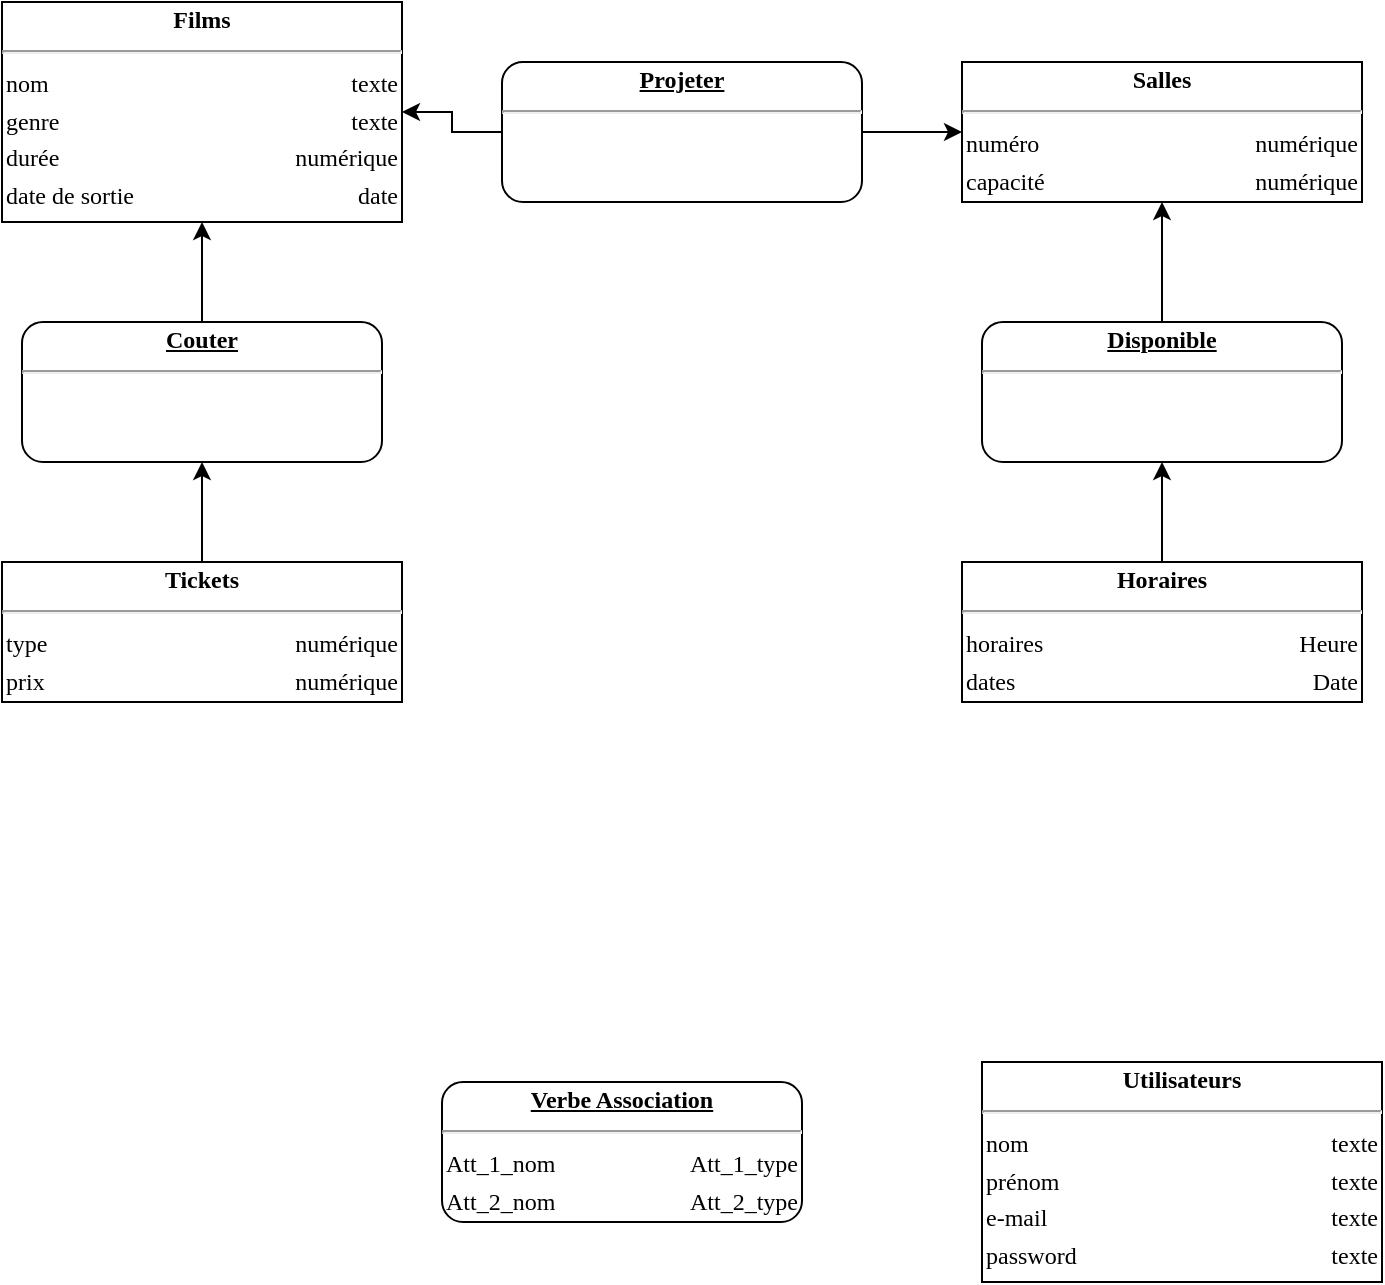 <mxfile version="13.6.2" type="device"><diagram id="JvrTZVK5cnwr7nL8Mq3c" name="Page-1"><mxGraphModel dx="1422" dy="822" grid="1" gridSize="10" guides="1" tooltips="1" connect="1" arrows="1" fold="1" page="1" pageScale="1" pageWidth="827" pageHeight="1169" math="0" shadow="0"><root><mxCell id="0"/><mxCell id="1" parent="0"/><mxCell id="Azbq-qf9ZeGeU0OZOOEb-6" value="&lt;div style=&quot;box-sizing: border-box ; width: 100% ; padding: 2px&quot;&gt;&lt;b&gt;&lt;u style=&quot;background-color: rgb(255 , 255 , 255)&quot;&gt;Verbe Association&lt;/u&gt;&lt;/b&gt;&lt;/div&gt;&lt;hr&gt;&lt;table style=&quot;width: 100% ; font-size: 1em&quot; cellpadding=&quot;2&quot; cellspacing=&quot;0&quot;&gt;&lt;tbody&gt;&lt;tr&gt;&lt;td style=&quot;text-align: left&quot;&gt;Att_1_nom&lt;/td&gt;&lt;td style=&quot;text-align: right&quot;&gt;Att_1_type&lt;br&gt;&lt;/td&gt;&lt;/tr&gt;&lt;tr&gt;&lt;td style=&quot;text-align: left&quot;&gt;Att_2_nom&lt;br&gt;&lt;/td&gt;&lt;td style=&quot;text-align: right&quot;&gt;Att_2_type&lt;br&gt;&lt;/td&gt;&lt;/tr&gt;&lt;/tbody&gt;&lt;/table&gt;" style="verticalAlign=top;align=center;overflow=fill;html=1;rounded=1;shadow=0;comic=0;labelBackgroundColor=none;strokeColor=#000000;strokeWidth=1;fillColor=#ffffff;fontFamily=Verdana;fontSize=12;fontColor=#000000;" parent="1" vertex="1"><mxGeometry x="320" y="630" width="180" height="70" as="geometry"/></mxCell><mxCell id="Azbq-qf9ZeGeU0OZOOEb-9" value="&lt;div style=&quot;box-sizing: border-box ; width: 100% ; padding: 2px&quot;&gt;&lt;span style=&quot;background-color: rgb(255 , 255 , 255)&quot;&gt;&lt;b&gt;Films&lt;/b&gt;&lt;/span&gt;&lt;/div&gt;&lt;hr&gt;&lt;table style=&quot;width: 100% ; font-size: 1em&quot; cellpadding=&quot;2&quot; cellspacing=&quot;0&quot;&gt;&lt;tbody&gt;&lt;tr&gt;&lt;td style=&quot;text-align: left&quot;&gt;nom&amp;nbsp;&lt;/td&gt;&lt;td style=&quot;text-align: right&quot;&gt;texte&lt;/td&gt;&lt;/tr&gt;&lt;tr&gt;&lt;td style=&quot;text-align: left&quot;&gt;genre&lt;/td&gt;&lt;td style=&quot;text-align: right&quot;&gt;texte&lt;/td&gt;&lt;/tr&gt;&lt;tr&gt;&lt;td style=&quot;text-align: left&quot;&gt;durée&lt;/td&gt;&lt;td style=&quot;text-align: right&quot;&gt;numérique&lt;/td&gt;&lt;/tr&gt;&lt;tr&gt;&lt;td style=&quot;text-align: left&quot;&gt;date de sortie&lt;/td&gt;&lt;td style=&quot;text-align: right&quot;&gt;date&lt;/td&gt;&lt;/tr&gt;&lt;/tbody&gt;&lt;/table&gt;" style="verticalAlign=top;align=center;overflow=fill;html=1;rounded=0;shadow=0;comic=0;labelBackgroundColor=none;strokeColor=#000000;strokeWidth=1;fillColor=#ffffff;fontFamily=Verdana;fontSize=12;fontColor=#000000;" parent="1" vertex="1"><mxGeometry x="100" y="90" width="200" height="110" as="geometry"/></mxCell><mxCell id="Azbq-qf9ZeGeU0OZOOEb-11" value="&lt;div style=&quot;box-sizing: border-box ; width: 100% ; padding: 2px&quot;&gt;&lt;span style=&quot;background-color: rgb(255 , 255 , 255)&quot;&gt;&lt;b&gt;Salles&lt;/b&gt;&lt;/span&gt;&lt;/div&gt;&lt;hr&gt;&lt;table style=&quot;width: 100% ; font-size: 1em&quot; cellpadding=&quot;2&quot; cellspacing=&quot;0&quot;&gt;&lt;tbody&gt;&lt;tr&gt;&lt;td style=&quot;text-align: left&quot;&gt;numéro&lt;/td&gt;&lt;td style=&quot;text-align: right&quot;&gt;numérique&lt;/td&gt;&lt;/tr&gt;&lt;tr&gt;&lt;td style=&quot;text-align: left&quot;&gt;capacité&lt;/td&gt;&lt;td style=&quot;text-align: right&quot;&gt;numérique&lt;/td&gt;&lt;/tr&gt;&lt;tr&gt;&lt;td style=&quot;text-align: left&quot;&gt;&lt;/td&gt;&lt;td style=&quot;text-align: right&quot;&gt;&lt;br&gt;&lt;/td&gt;&lt;/tr&gt;&lt;/tbody&gt;&lt;/table&gt;" style="verticalAlign=top;align=center;overflow=fill;html=1;rounded=0;shadow=0;comic=0;labelBackgroundColor=none;strokeColor=#000000;strokeWidth=1;fillColor=#ffffff;fontFamily=Verdana;fontSize=12;fontColor=#000000;" parent="1" vertex="1"><mxGeometry x="580" y="120" width="200" height="70" as="geometry"/></mxCell><mxCell id="Ff4Xh8i-1WUFzODXfO_Q-9" style="edgeStyle=orthogonalEdgeStyle;rounded=0;orthogonalLoop=1;jettySize=auto;html=1;exitX=0.5;exitY=0;exitDx=0;exitDy=0;entryX=0.5;entryY=1;entryDx=0;entryDy=0;" edge="1" parent="1" source="Azbq-qf9ZeGeU0OZOOEb-12" target="Ff4Xh8i-1WUFzODXfO_Q-2"><mxGeometry relative="1" as="geometry"/></mxCell><mxCell id="Azbq-qf9ZeGeU0OZOOEb-12" value="&lt;div style=&quot;box-sizing: border-box ; width: 100% ; padding: 2px&quot;&gt;&lt;span style=&quot;background-color: rgb(255 , 255 , 255)&quot;&gt;&lt;b&gt;Tickets&lt;/b&gt;&lt;/span&gt;&lt;/div&gt;&lt;hr&gt;&lt;table style=&quot;width: 100% ; font-size: 1em&quot; cellpadding=&quot;2&quot; cellspacing=&quot;0&quot;&gt;&lt;tbody&gt;&lt;tr&gt;&lt;td style=&quot;text-align: left&quot;&gt;type&lt;/td&gt;&lt;td style=&quot;text-align: right&quot;&gt;numérique&lt;/td&gt;&lt;/tr&gt;&lt;tr&gt;&lt;td style=&quot;text-align: left&quot;&gt;prix&lt;/td&gt;&lt;td style=&quot;text-align: right&quot;&gt;numérique&lt;/td&gt;&lt;/tr&gt;&lt;tr&gt;&lt;td style=&quot;text-align: left&quot;&gt;&lt;/td&gt;&lt;td style=&quot;text-align: right&quot;&gt;&lt;br&gt;&lt;/td&gt;&lt;/tr&gt;&lt;/tbody&gt;&lt;/table&gt;" style="verticalAlign=top;align=center;overflow=fill;html=1;rounded=0;shadow=0;comic=0;labelBackgroundColor=none;strokeColor=#000000;strokeWidth=1;fillColor=#ffffff;fontFamily=Verdana;fontSize=12;fontColor=#000000;" parent="1" vertex="1"><mxGeometry x="100" y="370" width="200" height="70" as="geometry"/></mxCell><mxCell id="Ff4Xh8i-1WUFzODXfO_Q-11" style="edgeStyle=orthogonalEdgeStyle;rounded=0;orthogonalLoop=1;jettySize=auto;html=1;exitX=0.5;exitY=0;exitDx=0;exitDy=0;entryX=0.5;entryY=1;entryDx=0;entryDy=0;" edge="1" parent="1" source="Azbq-qf9ZeGeU0OZOOEb-13" target="Ff4Xh8i-1WUFzODXfO_Q-3"><mxGeometry relative="1" as="geometry"/></mxCell><mxCell id="Azbq-qf9ZeGeU0OZOOEb-13" value="&lt;div style=&quot;box-sizing: border-box ; width: 100% ; padding: 2px&quot;&gt;&lt;span style=&quot;background-color: rgb(255 , 255 , 255)&quot;&gt;&lt;b&gt;Horaires&lt;/b&gt;&lt;/span&gt;&lt;/div&gt;&lt;hr&gt;&lt;table style=&quot;width: 100% ; font-size: 1em&quot; cellpadding=&quot;2&quot; cellspacing=&quot;0&quot;&gt;&lt;tbody&gt;&lt;tr&gt;&lt;td style=&quot;text-align: left&quot;&gt;horaires&lt;/td&gt;&lt;td style=&quot;text-align: right&quot;&gt;Heure&lt;/td&gt;&lt;/tr&gt;&lt;tr&gt;&lt;td style=&quot;text-align: left&quot;&gt;dates&lt;/td&gt;&lt;td style=&quot;text-align: right&quot;&gt;Date&lt;/td&gt;&lt;/tr&gt;&lt;tr&gt;&lt;td style=&quot;text-align: left&quot;&gt;&lt;/td&gt;&lt;td style=&quot;text-align: right&quot;&gt;&lt;br&gt;&lt;/td&gt;&lt;/tr&gt;&lt;/tbody&gt;&lt;/table&gt;" style="verticalAlign=top;align=center;overflow=fill;html=1;rounded=0;shadow=0;comic=0;labelBackgroundColor=none;strokeColor=#000000;strokeWidth=1;fillColor=#ffffff;fontFamily=Verdana;fontSize=12;fontColor=#000000;" parent="1" vertex="1"><mxGeometry x="580" y="370" width="200" height="70" as="geometry"/></mxCell><mxCell id="Azbq-qf9ZeGeU0OZOOEb-14" value="&lt;div style=&quot;box-sizing: border-box ; width: 100% ; padding: 2px&quot;&gt;&lt;span style=&quot;background-color: rgb(255 , 255 , 255)&quot;&gt;&lt;b&gt;Utilisateurs&lt;/b&gt;&lt;/span&gt;&lt;/div&gt;&lt;hr&gt;&lt;table style=&quot;width: 100% ; font-size: 1em&quot; cellpadding=&quot;2&quot; cellspacing=&quot;0&quot;&gt;&lt;tbody&gt;&lt;tr&gt;&lt;td style=&quot;text-align: left&quot;&gt;nom&amp;nbsp;&lt;/td&gt;&lt;td style=&quot;text-align: right&quot;&gt;texte&lt;/td&gt;&lt;/tr&gt;&lt;tr&gt;&lt;td style=&quot;text-align: left&quot;&gt;prénom&amp;nbsp;&lt;/td&gt;&lt;td style=&quot;text-align: right&quot;&gt;texte&lt;/td&gt;&lt;/tr&gt;&lt;tr&gt;&lt;td style=&quot;text-align: left&quot;&gt;e-mail&lt;/td&gt;&lt;td style=&quot;text-align: right&quot;&gt;texte&lt;/td&gt;&lt;/tr&gt;&lt;tr&gt;&lt;td style=&quot;text-align: left&quot;&gt;password&lt;/td&gt;&lt;td style=&quot;text-align: right&quot;&gt;texte&lt;/td&gt;&lt;/tr&gt;&lt;/tbody&gt;&lt;/table&gt;" style="verticalAlign=top;align=center;overflow=fill;html=1;rounded=0;shadow=0;comic=0;labelBackgroundColor=none;strokeColor=#000000;strokeWidth=1;fillColor=#ffffff;fontFamily=Verdana;fontSize=12;fontColor=#000000;" parent="1" vertex="1"><mxGeometry x="590" y="620" width="200" height="110" as="geometry"/></mxCell><mxCell id="Ff4Xh8i-1WUFzODXfO_Q-10" style="edgeStyle=orthogonalEdgeStyle;rounded=0;orthogonalLoop=1;jettySize=auto;html=1;exitX=0.5;exitY=0;exitDx=0;exitDy=0;entryX=0.5;entryY=1;entryDx=0;entryDy=0;" edge="1" parent="1" source="Ff4Xh8i-1WUFzODXfO_Q-2" target="Azbq-qf9ZeGeU0OZOOEb-9"><mxGeometry relative="1" as="geometry"/></mxCell><mxCell id="Ff4Xh8i-1WUFzODXfO_Q-2" value="&lt;div style=&quot;box-sizing: border-box ; width: 100% ; padding: 2px&quot;&gt;&lt;span style=&quot;background-color: rgb(255 , 255 , 255)&quot;&gt;&lt;b&gt;&lt;u&gt;Couter&lt;/u&gt;&lt;/b&gt;&lt;/span&gt;&lt;/div&gt;&lt;hr&gt;&lt;table style=&quot;width: 100% ; font-size: 1em&quot; cellpadding=&quot;2&quot; cellspacing=&quot;0&quot;&gt;&lt;tbody&gt;&lt;tr&gt;&lt;td style=&quot;text-align: left&quot;&gt;&lt;br&gt;&lt;/td&gt;&lt;td style=&quot;text-align: right&quot;&gt;&lt;br&gt;&lt;/td&gt;&lt;/tr&gt;&lt;tr&gt;&lt;td style=&quot;text-align: left&quot;&gt;&lt;br&gt;&lt;/td&gt;&lt;td style=&quot;text-align: right&quot;&gt;&lt;br&gt;&lt;/td&gt;&lt;/tr&gt;&lt;/tbody&gt;&lt;/table&gt;" style="verticalAlign=top;align=center;overflow=fill;html=1;rounded=1;shadow=0;comic=0;labelBackgroundColor=none;strokeColor=#000000;strokeWidth=1;fillColor=#ffffff;fontFamily=Verdana;fontSize=12;fontColor=#000000;" vertex="1" parent="1"><mxGeometry x="110" y="250" width="180" height="70" as="geometry"/></mxCell><mxCell id="Ff4Xh8i-1WUFzODXfO_Q-12" style="edgeStyle=orthogonalEdgeStyle;rounded=0;orthogonalLoop=1;jettySize=auto;html=1;exitX=0.5;exitY=0;exitDx=0;exitDy=0;entryX=0.5;entryY=1;entryDx=0;entryDy=0;" edge="1" parent="1" source="Ff4Xh8i-1WUFzODXfO_Q-3" target="Azbq-qf9ZeGeU0OZOOEb-11"><mxGeometry relative="1" as="geometry"/></mxCell><mxCell id="Ff4Xh8i-1WUFzODXfO_Q-3" value="&lt;div style=&quot;box-sizing: border-box ; width: 100% ; padding: 2px&quot;&gt;&lt;span style=&quot;background-color: rgb(255 , 255 , 255)&quot;&gt;&lt;b&gt;&lt;u&gt;Disponible&lt;/u&gt;&lt;/b&gt;&lt;/span&gt;&lt;/div&gt;&lt;hr&gt;&lt;table style=&quot;width: 100% ; font-size: 1em&quot; cellpadding=&quot;2&quot; cellspacing=&quot;0&quot;&gt;&lt;tbody&gt;&lt;tr&gt;&lt;td style=&quot;text-align: left&quot;&gt;&lt;br&gt;&lt;/td&gt;&lt;td style=&quot;text-align: right&quot;&gt;&lt;br&gt;&lt;/td&gt;&lt;/tr&gt;&lt;tr&gt;&lt;td style=&quot;text-align: left&quot;&gt;&lt;br&gt;&lt;/td&gt;&lt;td style=&quot;text-align: right&quot;&gt;&lt;br&gt;&lt;/td&gt;&lt;/tr&gt;&lt;/tbody&gt;&lt;/table&gt;" style="verticalAlign=top;align=center;overflow=fill;html=1;rounded=1;shadow=0;comic=0;labelBackgroundColor=none;strokeColor=#000000;strokeWidth=1;fillColor=#ffffff;fontFamily=Verdana;fontSize=12;fontColor=#000000;" vertex="1" parent="1"><mxGeometry x="590" y="250" width="180" height="70" as="geometry"/></mxCell><mxCell id="Ff4Xh8i-1WUFzODXfO_Q-5" style="edgeStyle=orthogonalEdgeStyle;rounded=0;orthogonalLoop=1;jettySize=auto;html=1;exitX=1;exitY=0.5;exitDx=0;exitDy=0;entryX=0;entryY=0.5;entryDx=0;entryDy=0;" edge="1" parent="1" source="Ff4Xh8i-1WUFzODXfO_Q-4" target="Azbq-qf9ZeGeU0OZOOEb-11"><mxGeometry relative="1" as="geometry"/></mxCell><mxCell id="Ff4Xh8i-1WUFzODXfO_Q-6" style="edgeStyle=orthogonalEdgeStyle;rounded=0;orthogonalLoop=1;jettySize=auto;html=1;exitX=0;exitY=0.5;exitDx=0;exitDy=0;entryX=1;entryY=0.5;entryDx=0;entryDy=0;" edge="1" parent="1" source="Ff4Xh8i-1WUFzODXfO_Q-4" target="Azbq-qf9ZeGeU0OZOOEb-9"><mxGeometry relative="1" as="geometry"/></mxCell><mxCell id="Ff4Xh8i-1WUFzODXfO_Q-4" value="&lt;div style=&quot;box-sizing: border-box ; width: 100% ; padding: 2px&quot;&gt;&lt;span style=&quot;background-color: rgb(255 , 255 , 255)&quot;&gt;&lt;b&gt;&lt;u&gt;Projeter&lt;/u&gt;&lt;/b&gt;&lt;/span&gt;&lt;/div&gt;&lt;hr&gt;&lt;table style=&quot;width: 100% ; font-size: 1em&quot; cellpadding=&quot;2&quot; cellspacing=&quot;0&quot;&gt;&lt;tbody&gt;&lt;tr&gt;&lt;td style=&quot;text-align: left&quot;&gt;&lt;br&gt;&lt;/td&gt;&lt;td style=&quot;text-align: right&quot;&gt;&lt;br&gt;&lt;/td&gt;&lt;/tr&gt;&lt;tr&gt;&lt;td style=&quot;text-align: left&quot;&gt;&lt;br&gt;&lt;/td&gt;&lt;td style=&quot;text-align: right&quot;&gt;&lt;br&gt;&lt;/td&gt;&lt;/tr&gt;&lt;/tbody&gt;&lt;/table&gt;" style="verticalAlign=top;align=center;overflow=fill;html=1;rounded=1;shadow=0;comic=0;labelBackgroundColor=none;strokeColor=#000000;strokeWidth=1;fillColor=#ffffff;fontFamily=Verdana;fontSize=12;fontColor=#000000;" vertex="1" parent="1"><mxGeometry x="350" y="120" width="180" height="70" as="geometry"/></mxCell></root></mxGraphModel></diagram></mxfile>